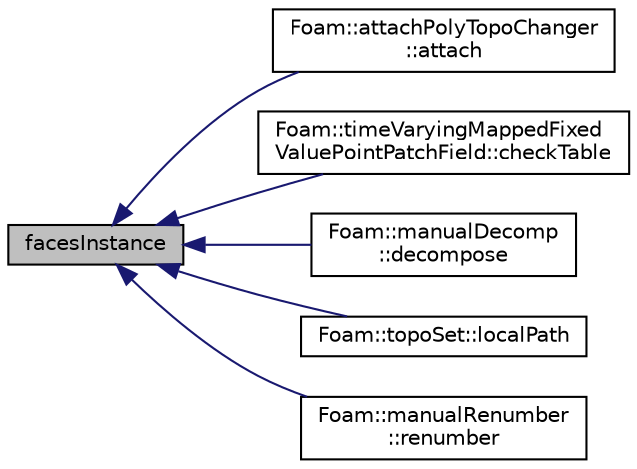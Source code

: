 digraph "facesInstance"
{
  bgcolor="transparent";
  edge [fontname="Helvetica",fontsize="10",labelfontname="Helvetica",labelfontsize="10"];
  node [fontname="Helvetica",fontsize="10",shape=record];
  rankdir="LR";
  Node1 [label="facesInstance",height=0.2,width=0.4,color="black", fillcolor="grey75", style="filled", fontcolor="black"];
  Node1 -> Node2 [dir="back",color="midnightblue",fontsize="10",style="solid",fontname="Helvetica"];
  Node2 [label="Foam::attachPolyTopoChanger\l::attach",height=0.2,width=0.4,color="black",URL="$a00082.html#a655f9a7493e609affecc9d220fb2a843",tooltip="Attach mesh. By default filter out empty patches. "];
  Node1 -> Node3 [dir="back",color="midnightblue",fontsize="10",style="solid",fontname="Helvetica"];
  Node3 [label="Foam::timeVaryingMappedFixed\lValuePointPatchField::checkTable",height=0.2,width=0.4,color="black",URL="$a02616.html#a89f63f29ad3b1f1081f9bc42599fef27",tooltip="Find boundary data inbetween current time and interpolate. "];
  Node1 -> Node4 [dir="back",color="midnightblue",fontsize="10",style="solid",fontname="Helvetica"];
  Node4 [label="Foam::manualDecomp\l::decompose",height=0.2,width=0.4,color="black",URL="$a01396.html#a3b76f43edbd1cb9f49f534c3c8f8bede",tooltip="Return for every coordinate the wanted processor number. Use the. "];
  Node1 -> Node5 [dir="back",color="midnightblue",fontsize="10",style="solid",fontname="Helvetica"];
  Node5 [label="Foam::topoSet::localPath",height=0.2,width=0.4,color="black",URL="$a02635.html#a43f6b87ebf543e86f5da699dba0152a6",tooltip="Name of file set will use. "];
  Node1 -> Node6 [dir="back",color="midnightblue",fontsize="10",style="solid",fontname="Helvetica"];
  Node6 [label="Foam::manualRenumber\l::renumber",height=0.2,width=0.4,color="black",URL="$a01399.html#a8c8c314aed6bcca51f2e7ae9a90f1b82",tooltip="Return the order in which cells need to be visited, i.e. "];
}
